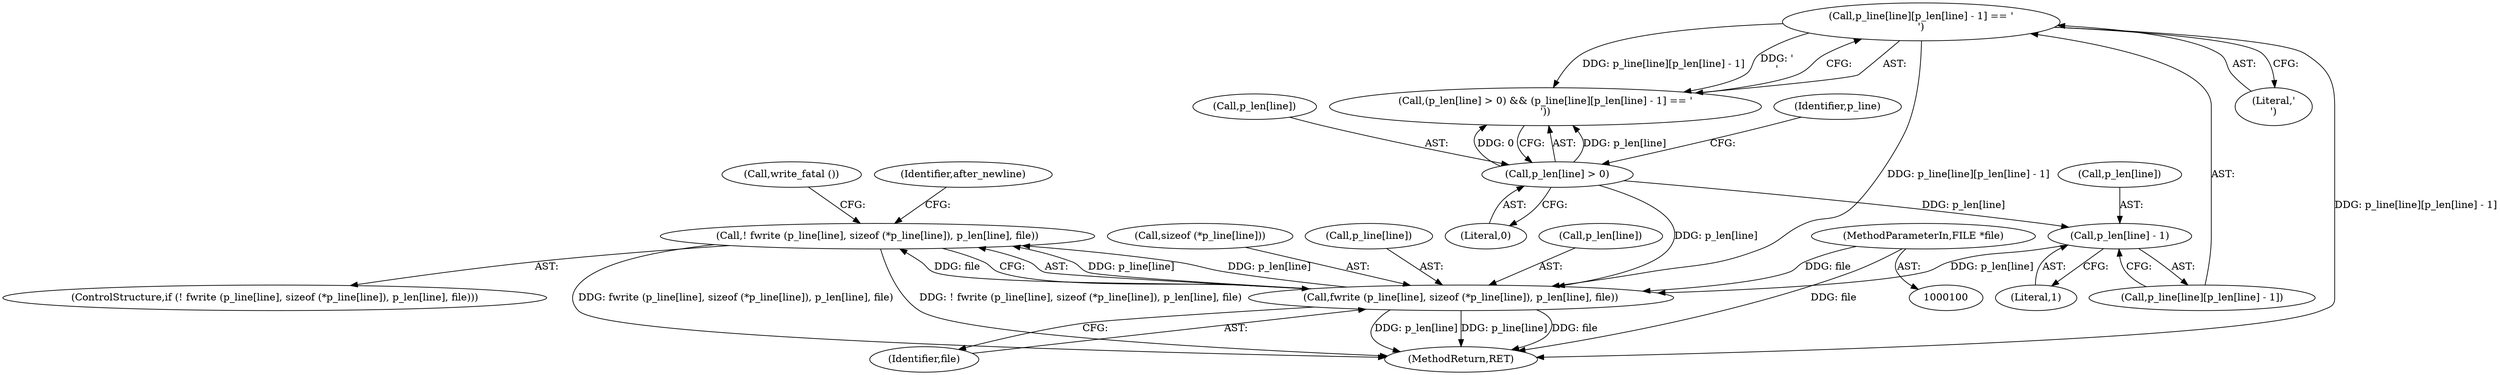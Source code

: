 digraph "0_savannah_a0d7fe4589651c64bd16ddaaa634030bb0455866@API" {
"1000125" [label="(Call,! fwrite (p_line[line], sizeof (*p_line[line]), p_len[line], file))"];
"1000126" [label="(Call,fwrite (p_line[line], sizeof (*p_line[line]), p_len[line], file))"];
"1000113" [label="(Call,p_line[line][p_len[line] - 1] == '\n')"];
"1000118" [label="(Call,p_len[line] - 1)"];
"1000108" [label="(Call,p_len[line] > 0)"];
"1000102" [label="(MethodParameterIn,FILE *file)"];
"1000130" [label="(Call,sizeof (*p_line[line]))"];
"1000113" [label="(Call,p_line[line][p_len[line] - 1] == '\n')"];
"1000123" [label="(Literal,'\n')"];
"1000142" [label="(MethodReturn,RET)"];
"1000119" [label="(Call,p_len[line])"];
"1000122" [label="(Literal,1)"];
"1000124" [label="(ControlStructure,if (! fwrite (p_line[line], sizeof (*p_line[line]), p_len[line], file)))"];
"1000114" [label="(Call,p_line[line][p_len[line] - 1])"];
"1000126" [label="(Call,fwrite (p_line[line], sizeof (*p_line[line]), p_len[line], file))"];
"1000116" [label="(Identifier,p_line)"];
"1000127" [label="(Call,p_line[line])"];
"1000125" [label="(Call,! fwrite (p_line[line], sizeof (*p_line[line]), p_len[line], file))"];
"1000138" [label="(Identifier,file)"];
"1000135" [label="(Call,p_len[line])"];
"1000108" [label="(Call,p_len[line] > 0)"];
"1000109" [label="(Call,p_len[line])"];
"1000112" [label="(Literal,0)"];
"1000139" [label="(Call,write_fatal ())"];
"1000141" [label="(Identifier,after_newline)"];
"1000107" [label="(Call,(p_len[line] > 0) && (p_line[line][p_len[line] - 1] == '\n'))"];
"1000118" [label="(Call,p_len[line] - 1)"];
"1000102" [label="(MethodParameterIn,FILE *file)"];
"1000125" -> "1000124"  [label="AST: "];
"1000125" -> "1000126"  [label="CFG: "];
"1000126" -> "1000125"  [label="AST: "];
"1000139" -> "1000125"  [label="CFG: "];
"1000141" -> "1000125"  [label="CFG: "];
"1000125" -> "1000142"  [label="DDG: ! fwrite (p_line[line], sizeof (*p_line[line]), p_len[line], file)"];
"1000125" -> "1000142"  [label="DDG: fwrite (p_line[line], sizeof (*p_line[line]), p_len[line], file)"];
"1000126" -> "1000125"  [label="DDG: p_line[line]"];
"1000126" -> "1000125"  [label="DDG: p_len[line]"];
"1000126" -> "1000125"  [label="DDG: file"];
"1000126" -> "1000138"  [label="CFG: "];
"1000127" -> "1000126"  [label="AST: "];
"1000130" -> "1000126"  [label="AST: "];
"1000135" -> "1000126"  [label="AST: "];
"1000138" -> "1000126"  [label="AST: "];
"1000126" -> "1000142"  [label="DDG: p_line[line]"];
"1000126" -> "1000142"  [label="DDG: file"];
"1000126" -> "1000142"  [label="DDG: p_len[line]"];
"1000113" -> "1000126"  [label="DDG: p_line[line][p_len[line] - 1]"];
"1000118" -> "1000126"  [label="DDG: p_len[line]"];
"1000108" -> "1000126"  [label="DDG: p_len[line]"];
"1000102" -> "1000126"  [label="DDG: file"];
"1000113" -> "1000107"  [label="AST: "];
"1000113" -> "1000123"  [label="CFG: "];
"1000114" -> "1000113"  [label="AST: "];
"1000123" -> "1000113"  [label="AST: "];
"1000107" -> "1000113"  [label="CFG: "];
"1000113" -> "1000142"  [label="DDG: p_line[line][p_len[line] - 1]"];
"1000113" -> "1000107"  [label="DDG: p_line[line][p_len[line] - 1]"];
"1000113" -> "1000107"  [label="DDG: '\n'"];
"1000118" -> "1000114"  [label="AST: "];
"1000118" -> "1000122"  [label="CFG: "];
"1000119" -> "1000118"  [label="AST: "];
"1000122" -> "1000118"  [label="AST: "];
"1000114" -> "1000118"  [label="CFG: "];
"1000108" -> "1000118"  [label="DDG: p_len[line]"];
"1000108" -> "1000107"  [label="AST: "];
"1000108" -> "1000112"  [label="CFG: "];
"1000109" -> "1000108"  [label="AST: "];
"1000112" -> "1000108"  [label="AST: "];
"1000116" -> "1000108"  [label="CFG: "];
"1000107" -> "1000108"  [label="CFG: "];
"1000108" -> "1000107"  [label="DDG: p_len[line]"];
"1000108" -> "1000107"  [label="DDG: 0"];
"1000102" -> "1000100"  [label="AST: "];
"1000102" -> "1000142"  [label="DDG: file"];
}
